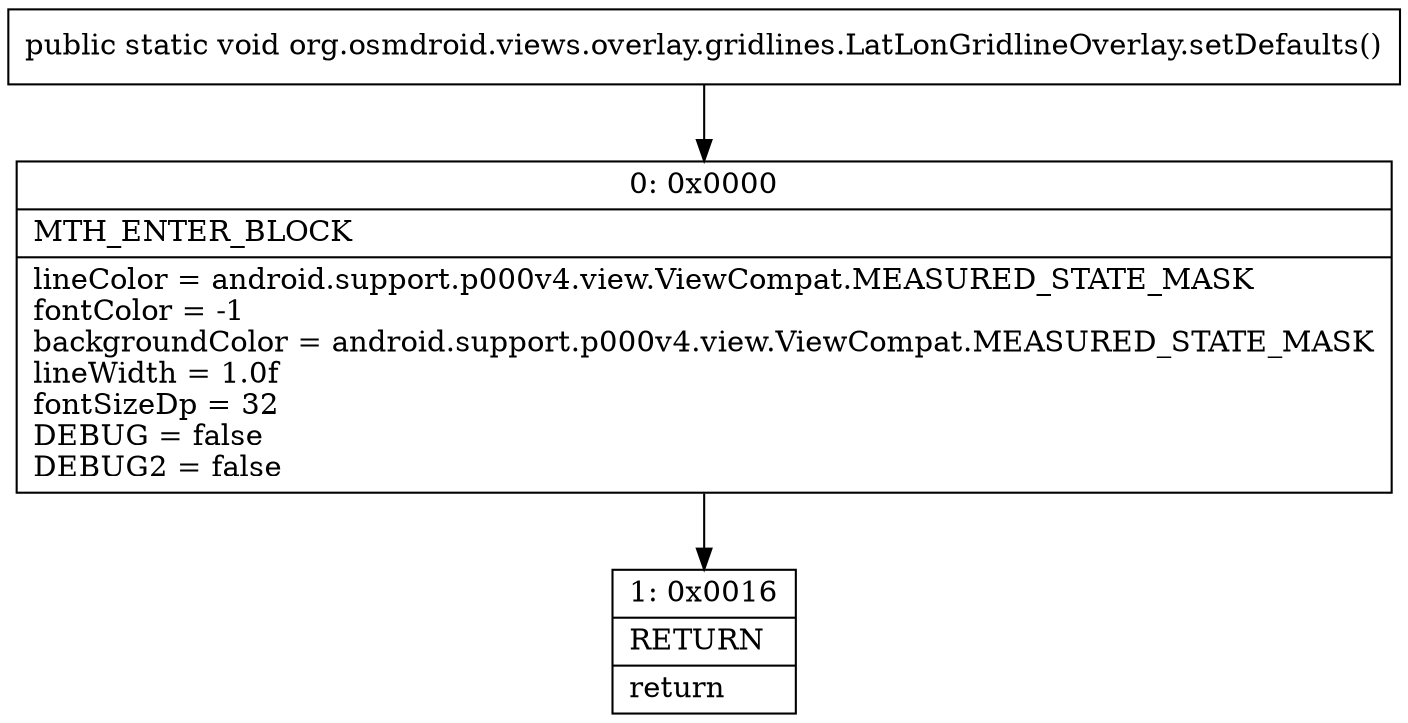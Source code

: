 digraph "CFG fororg.osmdroid.views.overlay.gridlines.LatLonGridlineOverlay.setDefaults()V" {
Node_0 [shape=record,label="{0\:\ 0x0000|MTH_ENTER_BLOCK\l|lineColor = android.support.p000v4.view.ViewCompat.MEASURED_STATE_MASK\lfontColor = \-1\lbackgroundColor = android.support.p000v4.view.ViewCompat.MEASURED_STATE_MASK\llineWidth = 1.0f\lfontSizeDp = 32\lDEBUG = false\lDEBUG2 = false\l}"];
Node_1 [shape=record,label="{1\:\ 0x0016|RETURN\l|return\l}"];
MethodNode[shape=record,label="{public static void org.osmdroid.views.overlay.gridlines.LatLonGridlineOverlay.setDefaults() }"];
MethodNode -> Node_0;
Node_0 -> Node_1;
}

